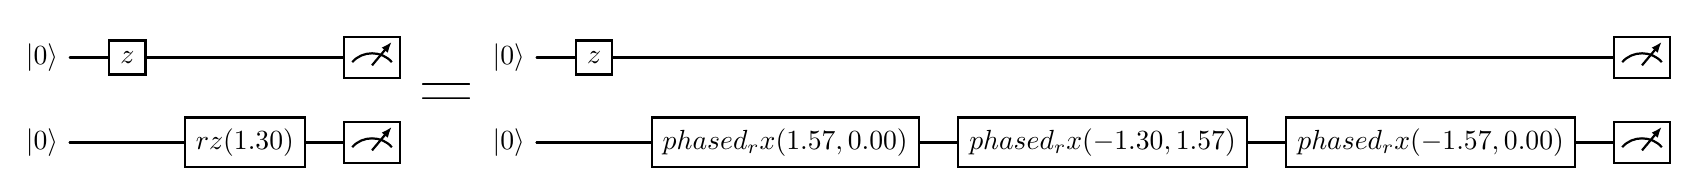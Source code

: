 \documentclass[border=6pt]{standalone}
\usepackage[utf8]{inputenc}
\usepackage[T1]{fontenc}
\usepackage{tikz}
\usetikzlibrary{quantikz2}
\begin{document}\begin{quantikz}
	\lstick{\ket{0}}	&	\gate{z}	&	\qw	&	\meter{}\\
	\lstick{\ket{0}}	&	\qw	&	\gate{rz(1.30)}	&	\meter{}
\end{quantikz}
{\Huge{\textbf{=}}}
\begin{quantikz}
	\lstick{\ket{0}}	&	\gate{z}	&	\qw	&	\qw	&	\qw	&	\meter{}\\
	\lstick{\ket{0}}	&	\qw	&	\gate{phased_rx(1.57 , 0.00)}	&	\gate{phased_rx(-1.30 , 1.57)}	&	\gate{phased_rx(-1.57 , 0.00)}	&	\meter{}
\end{quantikz}
\end{document}